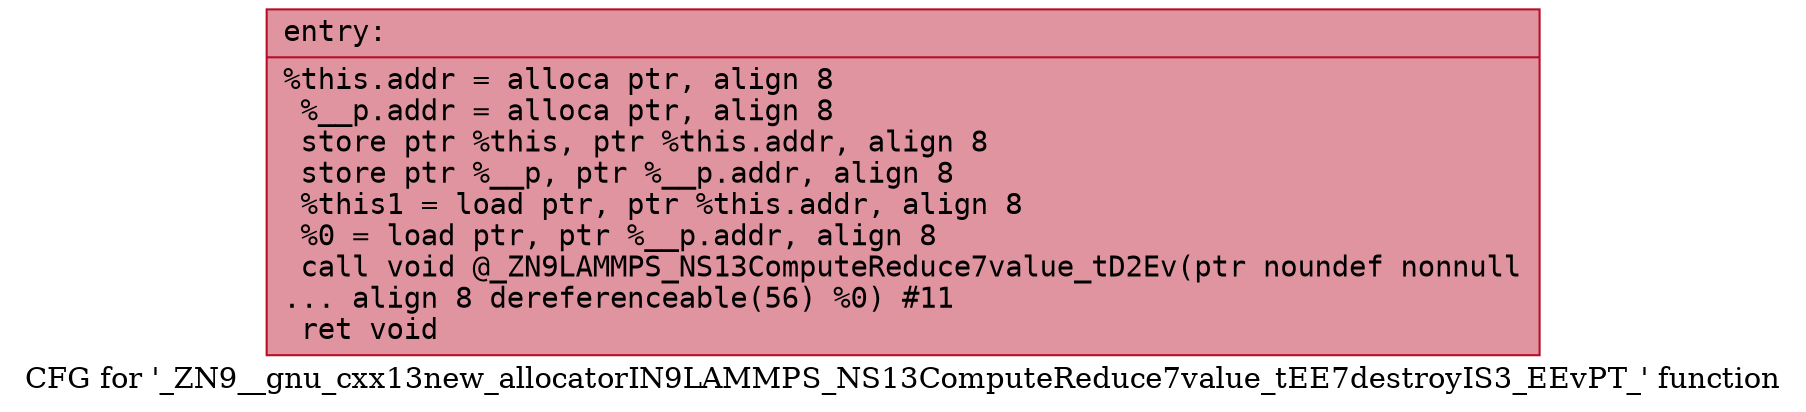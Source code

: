 digraph "CFG for '_ZN9__gnu_cxx13new_allocatorIN9LAMMPS_NS13ComputeReduce7value_tEE7destroyIS3_EEvPT_' function" {
	label="CFG for '_ZN9__gnu_cxx13new_allocatorIN9LAMMPS_NS13ComputeReduce7value_tEE7destroyIS3_EEvPT_' function";

	Node0x559140366730 [shape=record,color="#b70d28ff", style=filled, fillcolor="#b70d2870" fontname="Courier",label="{entry:\l|  %this.addr = alloca ptr, align 8\l  %__p.addr = alloca ptr, align 8\l  store ptr %this, ptr %this.addr, align 8\l  store ptr %__p, ptr %__p.addr, align 8\l  %this1 = load ptr, ptr %this.addr, align 8\l  %0 = load ptr, ptr %__p.addr, align 8\l  call void @_ZN9LAMMPS_NS13ComputeReduce7value_tD2Ev(ptr noundef nonnull\l... align 8 dereferenceable(56) %0) #11\l  ret void\l}"];
}
